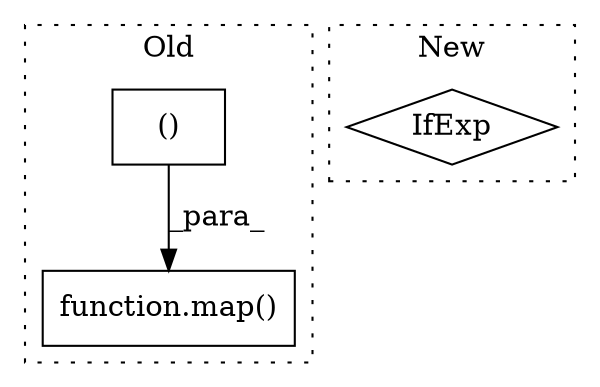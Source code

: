 digraph G {
subgraph cluster0 {
1 [label="function.map()" a="75" s="9907,9946" l="4,1" shape="box"];
3 [label="()" a="54" s="9934" l="11" shape="box"];
label = "Old";
style="dotted";
}
subgraph cluster1 {
2 [label="IfExp" a="51" s="11312,11326" l="4,6" shape="diamond"];
label = "New";
style="dotted";
}
3 -> 1 [label="_para_"];
}